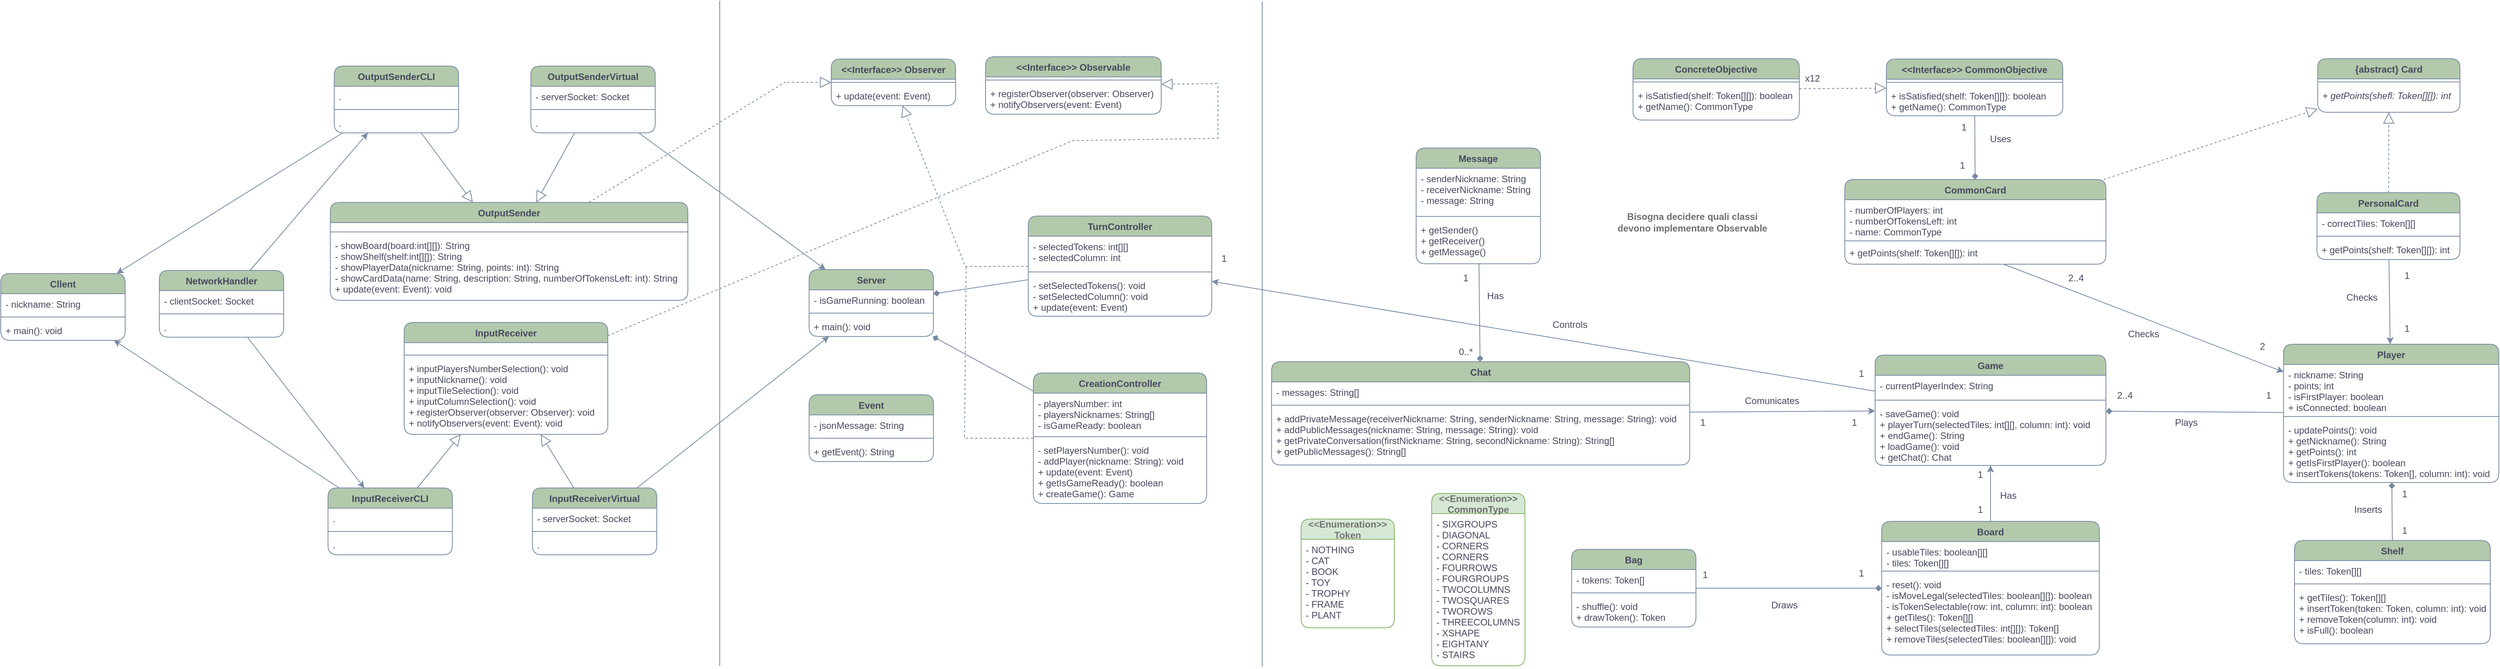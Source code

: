 <mxfile version="20.7.4" type="device"><diagram id="_t1ll57kga8P7ac47vfJ" name="Page-1"><mxGraphModel dx="3434" dy="862" grid="0" gridSize="10" guides="1" tooltips="1" connect="1" arrows="1" fold="1" page="0" pageScale="1" pageWidth="1169" pageHeight="827" background="#ffffff" math="0" shadow="0"><root><mxCell id="0"/><mxCell id="1" parent="0"/><mxCell id="v1uqkBfeqKUER6OsU8HE-51" value="" style="endArrow=classic;html=1;rounded=1;labelBackgroundColor=none;strokeColor=#788AA3;fontColor=default;" edge="1" parent="1" source="v1uqkBfeqKUER6OsU8HE-16" target="7ihqxCim4OW2r3heXegh-5"><mxGeometry width="50" height="50" relative="1" as="geometry"><mxPoint x="-1293.205" y="218" as="sourcePoint"/><mxPoint x="-1527.795" y="415" as="targetPoint"/></mxGeometry></mxCell><mxCell id="5U5EhdQ0FwdngcvX8T_U-1" value="Player" style="swimlane;fontStyle=1;align=center;verticalAlign=top;childLayout=stackLayout;horizontal=1;startSize=26;horizontalStack=0;resizeParent=1;resizeParentMax=0;resizeLast=0;collapsible=1;marginBottom=0;labelBackgroundColor=none;fillColor=#B2C9AB;strokeColor=#788AA3;fontColor=#46495D;rounded=1;" parent="1" vertex="1"><mxGeometry x="1176" y="480" width="277" height="178" as="geometry"/></mxCell><mxCell id="5U5EhdQ0FwdngcvX8T_U-2" value="- nickname: String&#10;- points: int&#10;- isFirstPlayer: boolean&#10;+ isConnected: boolean" style="text;strokeColor=none;fillColor=none;align=left;verticalAlign=top;spacingLeft=4;spacingRight=4;overflow=hidden;rotatable=0;points=[[0,0.5],[1,0.5]];portConstraint=eastwest;labelBackgroundColor=none;fontColor=#46495D;rounded=1;" parent="5U5EhdQ0FwdngcvX8T_U-1" vertex="1"><mxGeometry y="26" width="277" height="63" as="geometry"/></mxCell><mxCell id="5U5EhdQ0FwdngcvX8T_U-3" value="" style="line;strokeWidth=1;fillColor=none;align=left;verticalAlign=middle;spacingTop=-1;spacingLeft=3;spacingRight=3;rotatable=0;labelPosition=right;points=[];portConstraint=eastwest;labelBackgroundColor=none;strokeColor=#788AA3;fontColor=#46495D;rounded=1;" parent="5U5EhdQ0FwdngcvX8T_U-1" vertex="1"><mxGeometry y="89" width="277" height="8" as="geometry"/></mxCell><mxCell id="5U5EhdQ0FwdngcvX8T_U-4" value="- updatePoints(): void&#10;+ getNickname(): String&#10;+ getPoints(): int&#10;+ getIsFirstPlayer(): boolean&#10;+ insertTokens(tokens: Token[], column: int): void" style="text;strokeColor=none;fillColor=none;align=left;verticalAlign=top;spacingLeft=4;spacingRight=4;overflow=hidden;rotatable=0;points=[[0,0.5],[1,0.5]];portConstraint=eastwest;labelBackgroundColor=none;fontColor=#46495D;rounded=1;" parent="5U5EhdQ0FwdngcvX8T_U-1" vertex="1"><mxGeometry y="97" width="277" height="81" as="geometry"/></mxCell><mxCell id="5U5EhdQ0FwdngcvX8T_U-5" value="Shelf" style="swimlane;fontStyle=1;align=center;verticalAlign=top;childLayout=stackLayout;horizontal=1;startSize=26;horizontalStack=0;resizeParent=1;resizeParentMax=0;resizeLast=0;collapsible=1;marginBottom=0;labelBackgroundColor=none;fillColor=#B2C9AB;strokeColor=#788AA3;fontColor=#46495D;rounded=1;" parent="1" vertex="1"><mxGeometry x="1190" y="732.5" width="252" height="133" as="geometry"/></mxCell><mxCell id="5U5EhdQ0FwdngcvX8T_U-6" value="- tiles: Token[][]" style="text;strokeColor=none;fillColor=none;align=left;verticalAlign=top;spacingLeft=4;spacingRight=4;overflow=hidden;rotatable=0;points=[[0,0.5],[1,0.5]];portConstraint=eastwest;labelBackgroundColor=none;fontColor=#46495D;rounded=1;" parent="5U5EhdQ0FwdngcvX8T_U-5" vertex="1"><mxGeometry y="26" width="252" height="26" as="geometry"/></mxCell><mxCell id="5U5EhdQ0FwdngcvX8T_U-7" value="" style="line;strokeWidth=1;fillColor=none;align=left;verticalAlign=middle;spacingTop=-1;spacingLeft=3;spacingRight=3;rotatable=0;labelPosition=right;points=[];portConstraint=eastwest;labelBackgroundColor=none;strokeColor=#788AA3;fontColor=#46495D;rounded=1;" parent="5U5EhdQ0FwdngcvX8T_U-5" vertex="1"><mxGeometry y="52" width="252" height="8" as="geometry"/></mxCell><mxCell id="5U5EhdQ0FwdngcvX8T_U-8" value="+ getTiles(): Token[][]&#10;+ insertToken(token: Token, column: int): void&#10;+ removeToken(column: int): void&#10;+ isFull(): boolean" style="text;strokeColor=none;fillColor=none;align=left;verticalAlign=top;spacingLeft=4;spacingRight=4;overflow=hidden;rotatable=0;points=[[0,0.5],[1,0.5]];portConstraint=eastwest;labelBackgroundColor=none;fontColor=#46495D;rounded=1;" parent="5U5EhdQ0FwdngcvX8T_U-5" vertex="1"><mxGeometry y="60" width="252" height="73" as="geometry"/></mxCell><mxCell id="5U5EhdQ0FwdngcvX8T_U-9" value="&lt;&lt;Enumeration&gt;&gt;&#10;Token" style="swimlane;fontStyle=1;childLayout=stackLayout;horizontal=1;startSize=26;fillColor=#d5e8d4;horizontalStack=0;resizeParent=1;resizeParentMax=0;resizeLast=0;collapsible=1;marginBottom=0;labelBackgroundColor=none;strokeColor=#82b366;rounded=1;fontColor=#737373;" parent="1" vertex="1"><mxGeometry x="-88" y="705" width="120" height="140" as="geometry"><mxRectangle x="130" y="310" width="140" height="40" as="alternateBounds"/></mxGeometry></mxCell><mxCell id="5U5EhdQ0FwdngcvX8T_U-10" value="- NOTHING&#10;- CAT&#10;- BOOK&#10;- TOY&#10;- TROPHY&#10;- FRAME&#10;- PLANT" style="text;strokeColor=none;fillColor=none;align=left;verticalAlign=top;spacingLeft=4;spacingRight=4;overflow=hidden;rotatable=0;points=[[0,0.5],[1,0.5]];portConstraint=eastwest;labelBackgroundColor=none;fontColor=#46495D;rounded=1;" parent="5U5EhdQ0FwdngcvX8T_U-9" vertex="1"><mxGeometry y="26" width="120" height="114" as="geometry"/></mxCell><mxCell id="5U5EhdQ0FwdngcvX8T_U-13" value="Bag" style="swimlane;fontStyle=1;align=center;verticalAlign=top;childLayout=stackLayout;horizontal=1;startSize=26;horizontalStack=0;resizeParent=1;resizeParentMax=0;resizeLast=0;collapsible=1;marginBottom=0;labelBackgroundColor=none;fillColor=#B2C9AB;strokeColor=#788AA3;fontColor=#46495D;rounded=1;" parent="1" vertex="1"><mxGeometry x="260" y="744" width="160" height="100" as="geometry"/></mxCell><mxCell id="5U5EhdQ0FwdngcvX8T_U-14" value="- tokens: Token[]" style="text;strokeColor=none;fillColor=none;align=left;verticalAlign=top;spacingLeft=4;spacingRight=4;overflow=hidden;rotatable=0;points=[[0,0.5],[1,0.5]];portConstraint=eastwest;labelBackgroundColor=none;fontColor=#46495D;rounded=1;" parent="5U5EhdQ0FwdngcvX8T_U-13" vertex="1"><mxGeometry y="26" width="160" height="26" as="geometry"/></mxCell><mxCell id="5U5EhdQ0FwdngcvX8T_U-15" value="" style="line;strokeWidth=1;fillColor=none;align=left;verticalAlign=middle;spacingTop=-1;spacingLeft=3;spacingRight=3;rotatable=0;labelPosition=right;points=[];portConstraint=eastwest;labelBackgroundColor=none;strokeColor=#788AA3;fontColor=#46495D;rounded=1;" parent="5U5EhdQ0FwdngcvX8T_U-13" vertex="1"><mxGeometry y="52" width="160" height="8" as="geometry"/></mxCell><mxCell id="5U5EhdQ0FwdngcvX8T_U-16" value="- shuffle(): void&#10;+ drawToken(): Token" style="text;strokeColor=none;fillColor=none;align=left;verticalAlign=top;spacingLeft=4;spacingRight=4;overflow=hidden;rotatable=0;points=[[0,0.5],[1,0.5]];portConstraint=eastwest;labelBackgroundColor=none;fontColor=#46495D;rounded=1;" parent="5U5EhdQ0FwdngcvX8T_U-13" vertex="1"><mxGeometry y="60" width="160" height="40" as="geometry"/></mxCell><mxCell id="5U5EhdQ0FwdngcvX8T_U-17" value="Board" style="swimlane;fontStyle=1;align=center;verticalAlign=top;childLayout=stackLayout;horizontal=1;startSize=26;horizontalStack=0;resizeParent=1;resizeParentMax=0;resizeLast=0;collapsible=1;marginBottom=0;labelBackgroundColor=none;fillColor=#B2C9AB;strokeColor=#788AA3;fontColor=#46495D;rounded=1;" parent="1" vertex="1"><mxGeometry x="659" y="708" width="280" height="172" as="geometry"/></mxCell><mxCell id="5U5EhdQ0FwdngcvX8T_U-18" value="- usableTiles: boolean[][]&#10;- tiles: Token[][]" style="text;strokeColor=none;fillColor=none;align=left;verticalAlign=top;spacingLeft=4;spacingRight=4;overflow=hidden;rotatable=0;points=[[0,0.5],[1,0.5]];portConstraint=eastwest;labelBackgroundColor=none;fontColor=#46495D;rounded=1;" parent="5U5EhdQ0FwdngcvX8T_U-17" vertex="1"><mxGeometry y="26" width="280" height="34" as="geometry"/></mxCell><mxCell id="5U5EhdQ0FwdngcvX8T_U-19" value="" style="line;strokeWidth=1;fillColor=none;align=left;verticalAlign=middle;spacingTop=-1;spacingLeft=3;spacingRight=3;rotatable=0;labelPosition=right;points=[];portConstraint=eastwest;labelBackgroundColor=none;strokeColor=#788AA3;fontColor=#46495D;rounded=1;" parent="5U5EhdQ0FwdngcvX8T_U-17" vertex="1"><mxGeometry y="60" width="280" height="8" as="geometry"/></mxCell><mxCell id="5U5EhdQ0FwdngcvX8T_U-20" value="- reset(): void&#10;- isMoveLegal(selectedTiles: boolean[][]): boolean&#10;- isTokenSelectable(row: int, column: int): boolean&#10;+ getTiles(): Token[][]&#10;+ selectTiles(selectedTiles: int[][]): Token[]&#10;+ removeTiles(selectedTiles: boolean[][]): void" style="text;strokeColor=none;fillColor=none;align=left;verticalAlign=top;spacingLeft=4;spacingRight=4;overflow=hidden;rotatable=0;points=[[0,0.5],[1,0.5]];portConstraint=eastwest;labelBackgroundColor=none;fontColor=#46495D;rounded=1;" parent="5U5EhdQ0FwdngcvX8T_U-17" vertex="1"><mxGeometry y="68" width="280" height="104" as="geometry"/></mxCell><mxCell id="5U5EhdQ0FwdngcvX8T_U-26" value="PersonalCard" style="swimlane;fontStyle=1;align=center;verticalAlign=top;childLayout=stackLayout;horizontal=1;startSize=26;horizontalStack=0;resizeParent=1;resizeParentMax=0;resizeLast=0;collapsible=1;marginBottom=0;labelBackgroundColor=none;fillColor=#B2C9AB;strokeColor=#788AA3;fontColor=#46495D;rounded=1;" parent="1" vertex="1"><mxGeometry x="1219" y="285" width="184" height="86" as="geometry"/></mxCell><mxCell id="5U5EhdQ0FwdngcvX8T_U-27" value="- correctTiles: Token[][]" style="text;strokeColor=none;fillColor=none;align=left;verticalAlign=top;spacingLeft=4;spacingRight=4;overflow=hidden;rotatable=0;points=[[0,0.5],[1,0.5]];portConstraint=eastwest;labelBackgroundColor=none;fontColor=#46495D;rounded=1;" parent="5U5EhdQ0FwdngcvX8T_U-26" vertex="1"><mxGeometry y="26" width="184" height="26" as="geometry"/></mxCell><mxCell id="5U5EhdQ0FwdngcvX8T_U-28" value="" style="line;strokeWidth=1;fillColor=none;align=left;verticalAlign=middle;spacingTop=-1;spacingLeft=3;spacingRight=3;rotatable=0;labelPosition=right;points=[];portConstraint=eastwest;labelBackgroundColor=none;strokeColor=#788AA3;fontColor=#46495D;rounded=1;" parent="5U5EhdQ0FwdngcvX8T_U-26" vertex="1"><mxGeometry y="52" width="184" height="8" as="geometry"/></mxCell><mxCell id="5U5EhdQ0FwdngcvX8T_U-29" value="+ getPoints(shelf: Token[][]): int" style="text;strokeColor=none;fillColor=none;align=left;verticalAlign=top;spacingLeft=4;spacingRight=4;overflow=hidden;rotatable=0;points=[[0,0.5],[1,0.5]];portConstraint=eastwest;labelBackgroundColor=none;fontColor=#46495D;rounded=1;" parent="5U5EhdQ0FwdngcvX8T_U-26" vertex="1"><mxGeometry y="60" width="184" height="26" as="geometry"/></mxCell><mxCell id="5U5EhdQ0FwdngcvX8T_U-30" value="CommonCard" style="swimlane;fontStyle=1;align=center;verticalAlign=top;childLayout=stackLayout;horizontal=1;startSize=26;horizontalStack=0;resizeParent=1;resizeParentMax=0;resizeLast=0;collapsible=1;marginBottom=0;labelBackgroundColor=none;fillColor=#B2C9AB;strokeColor=#788AA3;fontColor=#46495D;rounded=1;" parent="1" vertex="1"><mxGeometry x="611.5" y="268" width="336" height="109" as="geometry"/></mxCell><mxCell id="5U5EhdQ0FwdngcvX8T_U-31" value="- numberOfPlayers: int&#10;- numberOfTokensLeft: int&#10;- name: CommonType" style="text;strokeColor=none;fillColor=none;align=left;verticalAlign=top;spacingLeft=4;spacingRight=4;overflow=hidden;rotatable=0;points=[[0,0.5],[1,0.5]];portConstraint=eastwest;labelBackgroundColor=none;fontColor=#46495D;rounded=1;" parent="5U5EhdQ0FwdngcvX8T_U-30" vertex="1"><mxGeometry y="26" width="336" height="51" as="geometry"/></mxCell><mxCell id="5U5EhdQ0FwdngcvX8T_U-32" value="" style="line;strokeWidth=1;fillColor=none;align=left;verticalAlign=middle;spacingTop=-1;spacingLeft=3;spacingRight=3;rotatable=0;labelPosition=right;points=[];portConstraint=eastwest;labelBackgroundColor=none;strokeColor=#788AA3;fontColor=#46495D;rounded=1;" parent="5U5EhdQ0FwdngcvX8T_U-30" vertex="1"><mxGeometry y="77" width="336" height="4" as="geometry"/></mxCell><mxCell id="5U5EhdQ0FwdngcvX8T_U-33" value="+ getPoints(shelf: Token[][]): int&#10;" style="text;strokeColor=none;fillColor=none;align=left;verticalAlign=top;spacingLeft=4;spacingRight=4;overflow=hidden;rotatable=0;points=[[0,0.5],[1,0.5]];portConstraint=eastwest;labelBackgroundColor=none;fontColor=#46495D;rounded=1;" parent="5U5EhdQ0FwdngcvX8T_U-30" vertex="1"><mxGeometry y="81" width="336" height="28" as="geometry"/></mxCell><mxCell id="5U5EhdQ0FwdngcvX8T_U-46" value="Game" style="swimlane;fontStyle=1;align=center;verticalAlign=top;childLayout=stackLayout;horizontal=1;startSize=26;horizontalStack=0;resizeParent=1;resizeParentMax=0;resizeLast=0;collapsible=1;marginBottom=0;strokeColor=#788AA3;fontColor=#46495D;fillColor=#B2C9AB;labelBackgroundColor=none;rounded=1;" parent="1" vertex="1"><mxGeometry x="650.5" y="494" width="297" height="142" as="geometry"><mxRectangle x="788" y="483" width="68" height="26" as="alternateBounds"/></mxGeometry></mxCell><mxCell id="5U5EhdQ0FwdngcvX8T_U-47" value="- currentPlayerIndex: String" style="text;strokeColor=none;fillColor=none;align=left;verticalAlign=top;spacingLeft=4;spacingRight=4;overflow=hidden;rotatable=0;points=[[0,0.5],[1,0.5]];portConstraint=eastwest;fontColor=#46495D;labelBackgroundColor=none;rounded=1;" parent="5U5EhdQ0FwdngcvX8T_U-46" vertex="1"><mxGeometry y="26" width="297" height="28" as="geometry"/></mxCell><mxCell id="5U5EhdQ0FwdngcvX8T_U-48" value="" style="line;strokeWidth=1;fillColor=none;align=left;verticalAlign=middle;spacingTop=-1;spacingLeft=3;spacingRight=3;rotatable=0;labelPosition=right;points=[];portConstraint=eastwest;strokeColor=#788AA3;fontColor=#46495D;labelBackgroundColor=none;rounded=1;" parent="5U5EhdQ0FwdngcvX8T_U-46" vertex="1"><mxGeometry y="54" width="297" height="8" as="geometry"/></mxCell><mxCell id="5U5EhdQ0FwdngcvX8T_U-49" value="- saveGame(): void&#10;+ playerTurn(selectedTiles: int[][], column: int): void&#10;+ endGame(): String&#10;+ loadGame(): void&#10;+ getChat(): Chat" style="text;strokeColor=none;fillColor=none;align=left;verticalAlign=top;spacingLeft=4;spacingRight=4;overflow=hidden;rotatable=0;points=[[0,0.5],[1,0.5]];portConstraint=eastwest;fontColor=#46495D;labelBackgroundColor=none;rounded=1;" parent="5U5EhdQ0FwdngcvX8T_U-46" vertex="1"><mxGeometry y="62" width="297" height="80" as="geometry"/></mxCell><mxCell id="8uxAzN5dOBolWnlY6mp5-1" value="" style="endArrow=none;html=1;rounded=1;entryX=0.5;entryY=0;entryDx=0;entryDy=0;startArrow=diamond;startFill=1;endFill=0;labelBackgroundColor=none;strokeColor=#788AA3;fontColor=default;" parent="1" source="5U5EhdQ0FwdngcvX8T_U-1" target="5U5EhdQ0FwdngcvX8T_U-5" edge="1"><mxGeometry width="50" height="50" relative="1" as="geometry"><mxPoint x="973" y="651" as="sourcePoint"/><mxPoint x="1023" y="601" as="targetPoint"/></mxGeometry></mxCell><mxCell id="8uxAzN5dOBolWnlY6mp5-2" value="Inserts" style="text;html=1;strokeColor=none;fillColor=none;align=center;verticalAlign=middle;whiteSpace=wrap;rounded=1;labelBackgroundColor=none;fontColor=#46495D;" parent="1" vertex="1"><mxGeometry x="1255" y="678" width="60" height="30" as="geometry"/></mxCell><mxCell id="8uxAzN5dOBolWnlY6mp5-5" value="1" style="text;html=1;strokeColor=none;fillColor=none;align=center;verticalAlign=middle;whiteSpace=wrap;rounded=1;labelBackgroundColor=none;fontColor=#46495D;" parent="1" vertex="1"><mxGeometry x="1302" y="658" width="60" height="30" as="geometry"/></mxCell><mxCell id="8uxAzN5dOBolWnlY6mp5-6" value="1" style="text;html=1;strokeColor=none;fillColor=none;align=center;verticalAlign=middle;whiteSpace=wrap;rounded=1;labelBackgroundColor=none;fontColor=#46495D;" parent="1" vertex="1"><mxGeometry x="1302" y="705" width="60" height="30" as="geometry"/></mxCell><mxCell id="8uxAzN5dOBolWnlY6mp5-7" value="" style="endArrow=diamond;html=1;rounded=1;labelBackgroundColor=none;strokeColor=#788AA3;fontColor=default;endFill=1;" parent="1" source="5U5EhdQ0FwdngcvX8T_U-13" target="5U5EhdQ0FwdngcvX8T_U-17" edge="1"><mxGeometry width="50" height="50" relative="1" as="geometry"><mxPoint x="719" y="697" as="sourcePoint"/><mxPoint x="769" y="647" as="targetPoint"/></mxGeometry></mxCell><mxCell id="8uxAzN5dOBolWnlY6mp5-8" value="1" style="text;html=1;strokeColor=none;fillColor=none;align=center;verticalAlign=middle;whiteSpace=wrap;rounded=1;labelBackgroundColor=none;fontColor=#46495D;" parent="1" vertex="1"><mxGeometry x="402" y="762" width="60" height="30" as="geometry"/></mxCell><mxCell id="8uxAzN5dOBolWnlY6mp5-9" value="1" style="text;html=1;strokeColor=none;fillColor=none;align=center;verticalAlign=middle;whiteSpace=wrap;rounded=1;labelBackgroundColor=none;fontColor=#46495D;" parent="1" vertex="1"><mxGeometry x="603" y="760" width="60" height="30" as="geometry"/></mxCell><mxCell id="8uxAzN5dOBolWnlY6mp5-10" value="Draws" style="text;html=1;strokeColor=none;fillColor=none;align=center;verticalAlign=middle;whiteSpace=wrap;rounded=1;labelBackgroundColor=none;fontColor=#46495D;" parent="1" vertex="1"><mxGeometry x="503.5" y="801" width="60" height="30" as="geometry"/></mxCell><mxCell id="8uxAzN5dOBolWnlY6mp5-11" value="" style="endArrow=diamond;html=1;rounded=1;labelBackgroundColor=none;strokeColor=#788AA3;fontColor=default;startArrow=none;startFill=0;endFill=1;" parent="1" source="5U5EhdQ0FwdngcvX8T_U-1" target="5U5EhdQ0FwdngcvX8T_U-46" edge="1"><mxGeometry width="50" height="50" relative="1" as="geometry"><mxPoint x="886" y="497" as="sourcePoint"/><mxPoint x="936" y="447" as="targetPoint"/></mxGeometry></mxCell><mxCell id="8uxAzN5dOBolWnlY6mp5-12" value="1" style="text;html=1;strokeColor=none;fillColor=none;align=center;verticalAlign=middle;whiteSpace=wrap;rounded=1;labelBackgroundColor=none;fontColor=#46495D;" parent="1" vertex="1"><mxGeometry x="1127" y="531" width="60" height="30" as="geometry"/></mxCell><mxCell id="8uxAzN5dOBolWnlY6mp5-13" value="2..4" style="text;html=1;strokeColor=none;fillColor=none;align=center;verticalAlign=middle;whiteSpace=wrap;rounded=1;labelBackgroundColor=none;fontColor=#46495D;" parent="1" vertex="1"><mxGeometry x="942" y="531" width="60" height="30" as="geometry"/></mxCell><mxCell id="8uxAzN5dOBolWnlY6mp5-14" value="Plays" style="text;html=1;strokeColor=none;fillColor=none;align=center;verticalAlign=middle;whiteSpace=wrap;rounded=1;labelBackgroundColor=none;fontColor=#46495D;" parent="1" vertex="1"><mxGeometry x="1021" y="566" width="60" height="30" as="geometry"/></mxCell><mxCell id="8uxAzN5dOBolWnlY6mp5-15" value="" style="endArrow=classic;html=1;rounded=1;labelBackgroundColor=none;strokeColor=#788AA3;fontColor=default;" parent="1" source="5U5EhdQ0FwdngcvX8T_U-17" target="5U5EhdQ0FwdngcvX8T_U-46" edge="1"><mxGeometry width="50" height="50" relative="1" as="geometry"><mxPoint x="886" y="497" as="sourcePoint"/><mxPoint x="936" y="447" as="targetPoint"/></mxGeometry></mxCell><mxCell id="8uxAzN5dOBolWnlY6mp5-16" value="Has" style="text;html=1;strokeColor=none;fillColor=none;align=center;verticalAlign=middle;whiteSpace=wrap;rounded=1;labelBackgroundColor=none;fontColor=#46495D;" parent="1" vertex="1"><mxGeometry x="792" y="660" width="60" height="30" as="geometry"/></mxCell><mxCell id="8uxAzN5dOBolWnlY6mp5-17" value="1" style="text;html=1;strokeColor=none;fillColor=none;align=center;verticalAlign=middle;whiteSpace=wrap;rounded=1;labelBackgroundColor=none;fontColor=#46495D;" parent="1" vertex="1"><mxGeometry x="756" y="633" width="60" height="30" as="geometry"/></mxCell><mxCell id="8uxAzN5dOBolWnlY6mp5-18" value="1" style="text;html=1;strokeColor=none;fillColor=none;align=center;verticalAlign=middle;whiteSpace=wrap;rounded=1;labelBackgroundColor=none;fontColor=#46495D;" parent="1" vertex="1"><mxGeometry x="756" y="678" width="60" height="30" as="geometry"/></mxCell><mxCell id="8uxAzN5dOBolWnlY6mp5-19" value="" style="endArrow=classic;html=1;rounded=1;labelBackgroundColor=none;strokeColor=#788AA3;fontColor=default;" parent="1" source="5U5EhdQ0FwdngcvX8T_U-33" target="5U5EhdQ0FwdngcvX8T_U-1" edge="1"><mxGeometry width="50" height="50" relative="1" as="geometry"><mxPoint x="886" y="497" as="sourcePoint"/><mxPoint x="936" y="447" as="targetPoint"/></mxGeometry></mxCell><mxCell id="8uxAzN5dOBolWnlY6mp5-20" value="" style="endArrow=classic;html=1;rounded=1;labelBackgroundColor=none;strokeColor=#788AA3;fontColor=default;" parent="1" source="5U5EhdQ0FwdngcvX8T_U-26" target="5U5EhdQ0FwdngcvX8T_U-1" edge="1"><mxGeometry width="50" height="50" relative="1" as="geometry"><mxPoint x="886" y="497" as="sourcePoint"/><mxPoint x="936" y="447" as="targetPoint"/></mxGeometry></mxCell><mxCell id="8uxAzN5dOBolWnlY6mp5-21" value="2" style="text;html=1;strokeColor=none;fillColor=none;align=center;verticalAlign=middle;whiteSpace=wrap;rounded=1;labelBackgroundColor=none;fontColor=#46495D;" parent="1" vertex="1"><mxGeometry x="1119" y="468" width="60" height="30" as="geometry"/></mxCell><mxCell id="8uxAzN5dOBolWnlY6mp5-22" value="2..4" style="text;html=1;strokeColor=none;fillColor=none;align=center;verticalAlign=middle;whiteSpace=wrap;rounded=1;labelBackgroundColor=none;fontColor=#46495D;" parent="1" vertex="1"><mxGeometry x="879" y="380" width="60" height="30" as="geometry"/></mxCell><mxCell id="8uxAzN5dOBolWnlY6mp5-24" value="Checks" style="text;html=1;strokeColor=none;fillColor=none;align=center;verticalAlign=middle;whiteSpace=wrap;rounded=1;labelBackgroundColor=none;fontColor=#46495D;" parent="1" vertex="1"><mxGeometry x="966" y="452" width="60" height="30" as="geometry"/></mxCell><mxCell id="8uxAzN5dOBolWnlY6mp5-25" value="Checks" style="text;html=1;strokeColor=none;fillColor=none;align=center;verticalAlign=middle;whiteSpace=wrap;rounded=1;labelBackgroundColor=none;fontColor=#46495D;" parent="1" vertex="1"><mxGeometry x="1247" y="405" width="60" height="30" as="geometry"/></mxCell><mxCell id="8uxAzN5dOBolWnlY6mp5-26" value="1" style="text;html=1;strokeColor=none;fillColor=none;align=center;verticalAlign=middle;whiteSpace=wrap;rounded=1;labelBackgroundColor=none;fontColor=#46495D;" parent="1" vertex="1"><mxGeometry x="1305" y="445" width="60" height="30" as="geometry"/></mxCell><mxCell id="8uxAzN5dOBolWnlY6mp5-27" value="1" style="text;html=1;strokeColor=none;fillColor=none;align=center;verticalAlign=middle;whiteSpace=wrap;rounded=1;labelBackgroundColor=none;fontColor=#46495D;" parent="1" vertex="1"><mxGeometry x="1305" y="376.5" width="60" height="30" as="geometry"/></mxCell><mxCell id="8uxAzN5dOBolWnlY6mp5-40" value="{abstract} Card" style="swimlane;fontStyle=1;align=center;verticalAlign=top;childLayout=stackLayout;horizontal=1;startSize=26;horizontalStack=0;resizeParent=1;resizeParentMax=0;resizeLast=0;collapsible=1;marginBottom=0;strokeColor=#788AA3;fontColor=#46495D;fillColor=#B2C9AB;labelBackgroundColor=none;rounded=1;" parent="1" vertex="1"><mxGeometry x="1220" y="112.5" width="183" height="69" as="geometry"/></mxCell><mxCell id="8uxAzN5dOBolWnlY6mp5-42" value="" style="line;strokeWidth=1;fillColor=none;align=left;verticalAlign=middle;spacingTop=-1;spacingLeft=3;spacingRight=3;rotatable=0;labelPosition=right;points=[];portConstraint=eastwest;strokeColor=#788AA3;fontColor=#46495D;labelBackgroundColor=none;rounded=1;" parent="8uxAzN5dOBolWnlY6mp5-40" vertex="1"><mxGeometry y="26" width="183" height="8" as="geometry"/></mxCell><mxCell id="8uxAzN5dOBolWnlY6mp5-43" value="+ getPoints(shefl: Token[][]): int" style="text;strokeColor=none;fillColor=none;align=left;verticalAlign=top;spacingLeft=4;spacingRight=4;overflow=hidden;rotatable=0;points=[[0,0.5],[1,0.5]];portConstraint=eastwest;fontColor=#46495D;fontStyle=2;labelBackgroundColor=none;rounded=1;" parent="8uxAzN5dOBolWnlY6mp5-40" vertex="1"><mxGeometry y="34" width="183" height="35" as="geometry"/></mxCell><mxCell id="8uxAzN5dOBolWnlY6mp5-44" value="" style="endArrow=block;dashed=1;endFill=0;endSize=12;html=1;rounded=1;strokeColor=#788AA3;fontColor=default;fillColor=#B2C9AB;strokeWidth=1;labelBackgroundColor=none;" parent="1" source="5U5EhdQ0FwdngcvX8T_U-30" target="8uxAzN5dOBolWnlY6mp5-40" edge="1"><mxGeometry width="160" relative="1" as="geometry"><mxPoint x="753" y="513" as="sourcePoint"/><mxPoint x="913" y="513" as="targetPoint"/></mxGeometry></mxCell><mxCell id="8uxAzN5dOBolWnlY6mp5-45" value="" style="endArrow=block;dashed=1;endFill=0;endSize=12;html=1;rounded=1;strokeColor=#788AA3;fontColor=default;fillColor=#B2C9AB;strokeWidth=1;labelBackgroundColor=none;" parent="1" source="5U5EhdQ0FwdngcvX8T_U-26" target="8uxAzN5dOBolWnlY6mp5-40" edge="1"><mxGeometry width="160" relative="1" as="geometry"><mxPoint x="963.067" y="286" as="sourcePoint"/><mxPoint x="1058.396" y="217.5" as="targetPoint"/></mxGeometry></mxCell><mxCell id="vBfrhpClWb6Dbb61R3XF-8" value="" style="text;strokeColor=none;fillColor=none;align=left;verticalAlign=middle;spacingTop=-1;spacingLeft=4;spacingRight=4;rotatable=0;labelPosition=right;points=[];portConstraint=eastwest;fontColor=#46495D;labelBackgroundColor=none;rounded=1;" parent="1" vertex="1"><mxGeometry x="895" y="509" width="20" height="14" as="geometry"/></mxCell><mxCell id="vBfrhpClWb6Dbb61R3XF-10" value="&lt;&lt;Interface&gt;&gt; CommonObjective" style="swimlane;fontStyle=1;align=center;verticalAlign=top;childLayout=stackLayout;horizontal=1;startSize=26;horizontalStack=0;resizeParent=1;resizeParentMax=0;resizeLast=0;collapsible=1;marginBottom=0;labelBackgroundColor=none;fillStyle=auto;strokeColor=#788AA3;fontColor=#46495D;fillColor=#B2C9AB;rounded=1;" parent="1" vertex="1"><mxGeometry x="665" y="113" width="227" height="73" as="geometry"/></mxCell><mxCell id="vBfrhpClWb6Dbb61R3XF-12" value="" style="line;strokeWidth=1;fillColor=none;align=left;verticalAlign=middle;spacingTop=-1;spacingLeft=3;spacingRight=3;rotatable=0;labelPosition=right;points=[];portConstraint=eastwest;strokeColor=#788AA3;labelBackgroundColor=none;fillStyle=auto;fontColor=#46495D;rounded=1;" parent="vBfrhpClWb6Dbb61R3XF-10" vertex="1"><mxGeometry y="26" width="227" height="8" as="geometry"/></mxCell><mxCell id="vBfrhpClWb6Dbb61R3XF-13" value="+ isSatisfied(shelf: Token[][]): boolean&#10;+ getName(): CommonType" style="text;strokeColor=none;fillColor=none;align=left;verticalAlign=top;spacingLeft=4;spacingRight=4;overflow=hidden;rotatable=0;points=[[0,0.5],[1,0.5]];portConstraint=eastwest;labelBackgroundColor=none;fillStyle=auto;fontColor=#46495D;rounded=1;" parent="vBfrhpClWb6Dbb61R3XF-10" vertex="1"><mxGeometry y="34" width="227" height="39" as="geometry"/></mxCell><mxCell id="vBfrhpClWb6Dbb61R3XF-14" value="" style="endArrow=none;html=1;rounded=1;strokeColor=#788AA3;fontColor=default;fillColor=#B2C9AB;endFill=0;startArrow=diamond;startFill=1;labelBackgroundColor=none;" parent="1" source="5U5EhdQ0FwdngcvX8T_U-30" target="vBfrhpClWb6Dbb61R3XF-10" edge="1"><mxGeometry width="50" height="50" relative="1" as="geometry"><mxPoint x="801.5" y="541.5" as="sourcePoint"/><mxPoint x="851.5" y="491.5" as="targetPoint"/></mxGeometry></mxCell><mxCell id="PLnOk7ym_MhGNwWD7M-D-1" value="" style="endArrow=block;endFill=0;endSize=12;html=1;rounded=1;labelBackgroundColor=none;strokeColor=#788AA3;fontColor=default;strokeWidth=1;dashed=1;" parent="1" source="PLnOk7ym_MhGNwWD7M-D-6" target="vBfrhpClWb6Dbb61R3XF-10" edge="1"><mxGeometry width="160" relative="1" as="geometry"><mxPoint x="149" y="175" as="sourcePoint"/><mxPoint x="309" y="175" as="targetPoint"/></mxGeometry></mxCell><mxCell id="PLnOk7ym_MhGNwWD7M-D-6" value="ConcreteObjective" style="swimlane;fontStyle=1;align=center;verticalAlign=top;childLayout=stackLayout;horizontal=1;startSize=26;horizontalStack=0;resizeParent=1;resizeParentMax=0;resizeLast=0;collapsible=1;marginBottom=0;labelBackgroundColor=none;fillColor=#B2C9AB;strokeColor=#788AA3;fontColor=#46495D;rounded=1;" parent="1" vertex="1"><mxGeometry x="339" y="112.5" width="214" height="79" as="geometry"/></mxCell><mxCell id="PLnOk7ym_MhGNwWD7M-D-8" value="" style="line;strokeWidth=1;fillColor=none;align=left;verticalAlign=middle;spacingTop=-1;spacingLeft=3;spacingRight=3;rotatable=0;labelPosition=right;points=[];portConstraint=eastwest;strokeColor=#788AA3;labelBackgroundColor=none;fontColor=#46495D;rounded=1;" parent="PLnOk7ym_MhGNwWD7M-D-6" vertex="1"><mxGeometry y="26" width="214" height="8" as="geometry"/></mxCell><mxCell id="PLnOk7ym_MhGNwWD7M-D-9" value="+ isSatisfied(shelf: Token[][]): boolean&#10;+ getName(): CommonType" style="text;strokeColor=none;fillColor=none;align=left;verticalAlign=top;spacingLeft=4;spacingRight=4;overflow=hidden;rotatable=0;points=[[0,0.5],[1,0.5]];portConstraint=eastwest;labelBackgroundColor=none;fontColor=#46495D;rounded=1;" parent="PLnOk7ym_MhGNwWD7M-D-6" vertex="1"><mxGeometry y="34" width="214" height="45" as="geometry"/></mxCell><mxCell id="PLnOk7ym_MhGNwWD7M-D-23" value="x12" style="text;html=1;strokeColor=none;fillColor=none;align=center;verticalAlign=middle;whiteSpace=wrap;rounded=1;fontColor=#46495D;labelBackgroundColor=none;" parent="1" vertex="1"><mxGeometry x="540" y="123" width="60" height="30" as="geometry"/></mxCell><mxCell id="PLnOk7ym_MhGNwWD7M-D-24" value="Uses" style="text;html=1;strokeColor=none;fillColor=none;align=center;verticalAlign=middle;whiteSpace=wrap;rounded=1;fontColor=#46495D;labelBackgroundColor=none;" parent="1" vertex="1"><mxGeometry x="781.5" y="200.5" width="60" height="30" as="geometry"/></mxCell><mxCell id="PLnOk7ym_MhGNwWD7M-D-25" value="1" style="text;html=1;strokeColor=none;fillColor=none;align=center;verticalAlign=middle;whiteSpace=wrap;rounded=1;fontColor=#46495D;labelBackgroundColor=none;" parent="1" vertex="1"><mxGeometry x="735" y="186" width="60" height="30" as="geometry"/></mxCell><mxCell id="PLnOk7ym_MhGNwWD7M-D-26" value="1" style="text;html=1;strokeColor=none;fillColor=none;align=center;verticalAlign=middle;whiteSpace=wrap;rounded=1;fontColor=#46495D;labelBackgroundColor=none;" parent="1" vertex="1"><mxGeometry x="732.5" y="234.5" width="60" height="30" as="geometry"/></mxCell><mxCell id="PLnOk7ym_MhGNwWD7M-D-27" value="Chat" style="swimlane;fontStyle=1;align=center;verticalAlign=top;childLayout=stackLayout;horizontal=1;startSize=26;horizontalStack=0;resizeParent=1;resizeParentMax=0;resizeLast=0;collapsible=1;marginBottom=0;strokeColor=#788AA3;fontColor=#46495D;fillColor=#B2C9AB;labelBackgroundColor=none;rounded=1;" parent="1" vertex="1"><mxGeometry x="-126" y="502.5" width="538" height="133" as="geometry"/></mxCell><mxCell id="PLnOk7ym_MhGNwWD7M-D-28" value="- messages: String[]" style="text;strokeColor=none;fillColor=none;align=left;verticalAlign=top;spacingLeft=4;spacingRight=4;overflow=hidden;rotatable=0;points=[[0,0.5],[1,0.5]];portConstraint=eastwest;fontColor=#46495D;labelBackgroundColor=none;rounded=1;" parent="PLnOk7ym_MhGNwWD7M-D-27" vertex="1"><mxGeometry y="26" width="538" height="26" as="geometry"/></mxCell><mxCell id="PLnOk7ym_MhGNwWD7M-D-29" value="" style="line;strokeWidth=1;fillColor=none;align=left;verticalAlign=middle;spacingTop=-1;spacingLeft=3;spacingRight=3;rotatable=0;labelPosition=right;points=[];portConstraint=eastwest;strokeColor=#788AA3;fontColor=#46495D;labelBackgroundColor=none;rounded=1;" parent="PLnOk7ym_MhGNwWD7M-D-27" vertex="1"><mxGeometry y="52" width="538" height="8" as="geometry"/></mxCell><mxCell id="PLnOk7ym_MhGNwWD7M-D-30" value="+ addPrivateMessage(receiverNickname: String, senderNickname: String, message: String): void&#10;+ addPublicMessages(nickname: String, message: String): void&#10;+ getPrivateConversation(firstNickname: String, secondNickname: String): String[]&#10;+ getPublicMessages(): String[]" style="text;strokeColor=none;fillColor=none;align=left;verticalAlign=top;spacingLeft=4;spacingRight=4;overflow=hidden;rotatable=0;points=[[0,0.5],[1,0.5]];portConstraint=eastwest;fontColor=#46495D;labelBackgroundColor=none;rounded=1;" parent="PLnOk7ym_MhGNwWD7M-D-27" vertex="1"><mxGeometry y="60" width="538" height="73" as="geometry"/></mxCell><mxCell id="PLnOk7ym_MhGNwWD7M-D-31" value="" style="endArrow=classic;html=1;rounded=1;strokeColor=#788AA3;strokeWidth=1;fontColor=default;fillColor=#B2C9AB;labelBackgroundColor=none;" parent="1" source="PLnOk7ym_MhGNwWD7M-D-27" target="5U5EhdQ0FwdngcvX8T_U-46" edge="1"><mxGeometry width="50" height="50" relative="1" as="geometry"><mxPoint x="598" y="474" as="sourcePoint"/><mxPoint x="648" y="424" as="targetPoint"/></mxGeometry></mxCell><mxCell id="PLnOk7ym_MhGNwWD7M-D-32" value="Comunicates" style="text;html=1;strokeColor=none;fillColor=none;align=center;verticalAlign=middle;whiteSpace=wrap;rounded=1;fontColor=#46495D;labelBackgroundColor=none;" parent="1" vertex="1"><mxGeometry x="488" y="538" width="60" height="30" as="geometry"/></mxCell><mxCell id="PLnOk7ym_MhGNwWD7M-D-33" value="1" style="text;html=1;strokeColor=none;fillColor=none;align=center;verticalAlign=middle;whiteSpace=wrap;rounded=1;fontColor=#46495D;labelBackgroundColor=none;" parent="1" vertex="1"><mxGeometry x="399" y="566" width="60" height="30" as="geometry"/></mxCell><mxCell id="PLnOk7ym_MhGNwWD7M-D-34" value="1" style="text;html=1;strokeColor=none;fillColor=none;align=center;verticalAlign=middle;whiteSpace=wrap;rounded=1;fontColor=#46495D;labelBackgroundColor=none;" parent="1" vertex="1"><mxGeometry x="594" y="566" width="60" height="30" as="geometry"/></mxCell><mxCell id="a8PLMVxHOoQ-CeD5SFPR-1" value="Message" style="swimlane;fontStyle=1;align=center;verticalAlign=top;childLayout=stackLayout;horizontal=1;startSize=26;horizontalStack=0;resizeParent=1;resizeParentMax=0;resizeLast=0;collapsible=1;marginBottom=0;labelBackgroundColor=none;fillColor=#B2C9AB;strokeColor=#788AA3;fontColor=#46495D;rounded=1;" parent="1" vertex="1"><mxGeometry x="60" y="227.5" width="160" height="149" as="geometry"/></mxCell><mxCell id="a8PLMVxHOoQ-CeD5SFPR-2" value="- senderNickname: String&#10;- receiverNickname: String&#10;- message: String" style="text;strokeColor=none;fillColor=none;align=left;verticalAlign=top;spacingLeft=4;spacingRight=4;overflow=hidden;rotatable=0;points=[[0,0.5],[1,0.5]];portConstraint=eastwest;labelBackgroundColor=none;fontColor=#46495D;rounded=1;" parent="a8PLMVxHOoQ-CeD5SFPR-1" vertex="1"><mxGeometry y="26" width="160" height="58" as="geometry"/></mxCell><mxCell id="a8PLMVxHOoQ-CeD5SFPR-3" value="" style="line;strokeWidth=1;fillColor=none;align=left;verticalAlign=middle;spacingTop=-1;spacingLeft=3;spacingRight=3;rotatable=0;labelPosition=right;points=[];portConstraint=eastwest;strokeColor=#788AA3;labelBackgroundColor=none;fontColor=#46495D;rounded=1;" parent="a8PLMVxHOoQ-CeD5SFPR-1" vertex="1"><mxGeometry y="84" width="160" height="8" as="geometry"/></mxCell><mxCell id="a8PLMVxHOoQ-CeD5SFPR-4" value="+ getSender()&#10;+ getReceiver()&#10;+ getMessage()" style="text;strokeColor=none;fillColor=none;align=left;verticalAlign=top;spacingLeft=4;spacingRight=4;overflow=hidden;rotatable=0;points=[[0,0.5],[1,0.5]];portConstraint=eastwest;labelBackgroundColor=none;fontColor=#46495D;rounded=1;" parent="a8PLMVxHOoQ-CeD5SFPR-1" vertex="1"><mxGeometry y="92" width="160" height="57" as="geometry"/></mxCell><mxCell id="a8PLMVxHOoQ-CeD5SFPR-5" value="" style="endArrow=diamond;html=1;rounded=1;strokeColor=#788AA3;fontColor=default;fillColor=#B2C9AB;endFill=1;labelBackgroundColor=none;" parent="1" source="a8PLMVxHOoQ-CeD5SFPR-1" target="PLnOk7ym_MhGNwWD7M-D-27" edge="1"><mxGeometry width="50" height="50" relative="1" as="geometry"><mxPoint x="114" y="390" as="sourcePoint"/><mxPoint x="548" y="405" as="targetPoint"/></mxGeometry></mxCell><mxCell id="a8PLMVxHOoQ-CeD5SFPR-6" value="&lt;&lt;Enumeration&gt;&gt;&#10;CommonType" style="swimlane;fontStyle=1;childLayout=stackLayout;horizontal=1;startSize=26;fillColor=#d5e8d4;horizontalStack=0;resizeParent=1;resizeParentMax=0;resizeLast=0;collapsible=1;marginBottom=0;labelBackgroundColor=none;strokeColor=#82b366;rounded=1;fontColor=#6E6E6E;" parent="1" vertex="1"><mxGeometry x="80" y="672" width="120" height="222" as="geometry"><mxRectangle x="130" y="310" width="140" height="40" as="alternateBounds"/></mxGeometry></mxCell><mxCell id="a8PLMVxHOoQ-CeD5SFPR-7" value="- SIXGROUPS&#10;- DIAGONAL&#10;- CORNERS&#10;- CORNERS&#10;- FOURROWS&#10;- FOURGROUPS&#10;- TWOCOLUMNS&#10;- TWOSQUARES&#10;- TWOROWS&#10;- THREECOLUMNS&#10;- XSHAPE&#10;- EIGHTANY&#10;- STAIRS" style="text;strokeColor=none;fillColor=none;align=left;verticalAlign=top;spacingLeft=4;spacingRight=4;overflow=hidden;rotatable=0;points=[[0,0.5],[1,0.5]];portConstraint=eastwest;labelBackgroundColor=none;fontColor=#46495D;rounded=1;" parent="a8PLMVxHOoQ-CeD5SFPR-6" vertex="1"><mxGeometry y="26" width="120" height="196" as="geometry"/></mxCell><mxCell id="wozf2qCuXSpwEP8M31ak-1" value="Has" style="text;html=1;strokeColor=none;fillColor=none;align=center;verticalAlign=middle;whiteSpace=wrap;rounded=1;labelBackgroundColor=none;fontColor=#46495D;" parent="1" vertex="1"><mxGeometry x="132" y="403" width="60" height="30" as="geometry"/></mxCell><mxCell id="wozf2qCuXSpwEP8M31ak-2" value="0..*" style="text;html=1;strokeColor=none;fillColor=none;align=center;verticalAlign=middle;whiteSpace=wrap;rounded=1;labelBackgroundColor=none;fontColor=#46495D;" parent="1" vertex="1"><mxGeometry x="94" y="475" width="60" height="30" as="geometry"/></mxCell><mxCell id="-HBU2RyWP9QyvOJLtcOA-5" value="&lt;&lt;Interface&gt;&gt; Observer" style="swimlane;fontStyle=1;align=center;verticalAlign=top;childLayout=stackLayout;horizontal=1;startSize=26;horizontalStack=0;resizeParent=1;resizeParentMax=0;resizeLast=0;collapsible=1;marginBottom=0;strokeColor=#788AA3;fontColor=#46495D;fillColor=#B2C9AB;labelBackgroundColor=none;rounded=1;" parent="1" vertex="1"><mxGeometry x="-692.5" y="113" width="160" height="60" as="geometry"/></mxCell><mxCell id="-HBU2RyWP9QyvOJLtcOA-7" value="" style="line;strokeWidth=1;fillColor=none;align=left;verticalAlign=middle;spacingTop=-1;spacingLeft=3;spacingRight=3;rotatable=0;labelPosition=right;points=[];portConstraint=eastwest;strokeColor=#788AA3;fontColor=#46495D;labelBackgroundColor=none;rounded=1;" parent="-HBU2RyWP9QyvOJLtcOA-5" vertex="1"><mxGeometry y="26" width="160" height="8" as="geometry"/></mxCell><mxCell id="-HBU2RyWP9QyvOJLtcOA-8" value="+ update(event: Event)" style="text;strokeColor=none;fillColor=none;align=left;verticalAlign=top;spacingLeft=4;spacingRight=4;overflow=hidden;rotatable=0;points=[[0,0.5],[1,0.5]];portConstraint=eastwest;fontColor=#46495D;labelBackgroundColor=none;rounded=1;" parent="-HBU2RyWP9QyvOJLtcOA-5" vertex="1"><mxGeometry y="34" width="160" height="26" as="geometry"/></mxCell><mxCell id="-HBU2RyWP9QyvOJLtcOA-25" value="Event" style="swimlane;fontStyle=1;align=center;verticalAlign=top;childLayout=stackLayout;horizontal=1;startSize=26;horizontalStack=0;resizeParent=1;resizeParentMax=0;resizeLast=0;collapsible=1;marginBottom=0;strokeColor=#788AA3;fontColor=#46495D;fillColor=#B2C9AB;labelBackgroundColor=none;rounded=1;" parent="1" vertex="1"><mxGeometry x="-721" y="545" width="160" height="86" as="geometry"/></mxCell><mxCell id="-HBU2RyWP9QyvOJLtcOA-26" value="- jsonMessage: String" style="text;strokeColor=none;fillColor=none;align=left;verticalAlign=top;spacingLeft=4;spacingRight=4;overflow=hidden;rotatable=0;points=[[0,0.5],[1,0.5]];portConstraint=eastwest;fontColor=#46495D;labelBackgroundColor=none;rounded=1;" parent="-HBU2RyWP9QyvOJLtcOA-25" vertex="1"><mxGeometry y="26" width="160" height="26" as="geometry"/></mxCell><mxCell id="-HBU2RyWP9QyvOJLtcOA-27" value="" style="line;strokeWidth=1;fillColor=none;align=left;verticalAlign=middle;spacingTop=-1;spacingLeft=3;spacingRight=3;rotatable=0;labelPosition=right;points=[];portConstraint=eastwest;strokeColor=#788AA3;fontColor=#46495D;labelBackgroundColor=none;rounded=1;" parent="-HBU2RyWP9QyvOJLtcOA-25" vertex="1"><mxGeometry y="52" width="160" height="8" as="geometry"/></mxCell><mxCell id="-HBU2RyWP9QyvOJLtcOA-28" value="+ getEvent(): String" style="text;strokeColor=none;fillColor=none;align=left;verticalAlign=top;spacingLeft=4;spacingRight=4;overflow=hidden;rotatable=0;points=[[0,0.5],[1,0.5]];portConstraint=eastwest;fontColor=#46495D;labelBackgroundColor=none;rounded=1;" parent="-HBU2RyWP9QyvOJLtcOA-25" vertex="1"><mxGeometry y="60" width="160" height="26" as="geometry"/></mxCell><mxCell id="cAT8T3cnWf1jHh1vPhZ0-1" value="TurnController" style="swimlane;fontStyle=1;align=center;verticalAlign=top;childLayout=stackLayout;horizontal=1;startSize=26;horizontalStack=0;resizeParent=1;resizeParentMax=0;resizeLast=0;collapsible=1;marginBottom=0;labelBackgroundColor=none;fillColor=#B2C9AB;strokeColor=#788AA3;fontColor=#46495D;rounded=1;" parent="1" vertex="1"><mxGeometry x="-439" y="315" width="236" height="129" as="geometry"/></mxCell><mxCell id="cAT8T3cnWf1jHh1vPhZ0-2" value="- selectedTokens: int[][]&#10;- selectedColumn: int" style="text;strokeColor=none;fillColor=none;align=left;verticalAlign=top;spacingLeft=4;spacingRight=4;overflow=hidden;rotatable=0;points=[[0,0.5],[1,0.5]];portConstraint=eastwest;labelBackgroundColor=none;fontColor=#46495D;rounded=1;" parent="cAT8T3cnWf1jHh1vPhZ0-1" vertex="1"><mxGeometry y="26" width="236" height="42" as="geometry"/></mxCell><mxCell id="cAT8T3cnWf1jHh1vPhZ0-3" value="" style="line;strokeWidth=1;fillColor=none;align=left;verticalAlign=middle;spacingTop=-1;spacingLeft=3;spacingRight=3;rotatable=0;labelPosition=right;points=[];portConstraint=eastwest;strokeColor=#788AA3;labelBackgroundColor=none;fontColor=#46495D;rounded=1;" parent="cAT8T3cnWf1jHh1vPhZ0-1" vertex="1"><mxGeometry y="68" width="236" height="8" as="geometry"/></mxCell><mxCell id="cAT8T3cnWf1jHh1vPhZ0-4" value="- setSelectedTokens(): void&#10;- setSelectedColumn(): void&#10;+ update(event: Event)" style="text;strokeColor=none;fillColor=none;align=left;verticalAlign=top;spacingLeft=4;spacingRight=4;overflow=hidden;rotatable=0;points=[[0,0.5],[1,0.5]];portConstraint=eastwest;labelBackgroundColor=none;fontColor=#46495D;rounded=1;" parent="cAT8T3cnWf1jHh1vPhZ0-1" vertex="1"><mxGeometry y="76" width="236" height="53" as="geometry"/></mxCell><mxCell id="I9CVy7-wBzJj7a2z1UcO-1" value="CreationController" style="swimlane;fontStyle=1;align=center;verticalAlign=top;childLayout=stackLayout;horizontal=1;startSize=26;horizontalStack=0;resizeParent=1;resizeParentMax=0;resizeLast=0;collapsible=1;marginBottom=0;labelBackgroundColor=none;fillColor=#B2C9AB;strokeColor=#788AA3;fontColor=#46495D;rounded=1;" parent="1" vertex="1"><mxGeometry x="-432.5" y="517" width="223" height="168" as="geometry"/></mxCell><mxCell id="I9CVy7-wBzJj7a2z1UcO-2" value="- playersNumber: int&#10;- playersNicknames: String[]&#10;- isGameReady: boolean" style="text;strokeColor=none;fillColor=none;align=left;verticalAlign=top;spacingLeft=4;spacingRight=4;overflow=hidden;rotatable=0;points=[[0,0.5],[1,0.5]];portConstraint=eastwest;labelBackgroundColor=none;fontColor=#46495D;rounded=1;" parent="I9CVy7-wBzJj7a2z1UcO-1" vertex="1"><mxGeometry y="26" width="223" height="52" as="geometry"/></mxCell><mxCell id="I9CVy7-wBzJj7a2z1UcO-3" value="" style="line;strokeWidth=1;fillColor=none;align=left;verticalAlign=middle;spacingTop=-1;spacingLeft=3;spacingRight=3;rotatable=0;labelPosition=right;points=[];portConstraint=eastwest;strokeColor=#788AA3;labelBackgroundColor=none;fontColor=#46495D;rounded=1;" parent="I9CVy7-wBzJj7a2z1UcO-1" vertex="1"><mxGeometry y="78" width="223" height="8" as="geometry"/></mxCell><mxCell id="I9CVy7-wBzJj7a2z1UcO-4" value="- setPlayersNumber(): void&#10;- addPlayer(nickname: String): void&#10;+ update(event: Event)&#10;+ getIsGameReady(): boolean&#10;+ createGame(): Game" style="text;strokeColor=none;fillColor=none;align=left;verticalAlign=top;spacingLeft=4;spacingRight=4;overflow=hidden;rotatable=0;points=[[0,0.5],[1,0.5]];portConstraint=eastwest;labelBackgroundColor=none;fontColor=#46495D;rounded=1;" parent="I9CVy7-wBzJj7a2z1UcO-1" vertex="1"><mxGeometry y="86" width="223" height="82" as="geometry"/></mxCell><mxCell id="I9CVy7-wBzJj7a2z1UcO-7" value="" style="endArrow=classic;html=1;rounded=1;strokeColor=#788AA3;fontColor=default;fillColor=#B2C9AB;movable=1;resizable=1;rotatable=1;deletable=1;editable=1;connectable=1;labelBackgroundColor=none;" parent="1" source="5U5EhdQ0FwdngcvX8T_U-46" target="cAT8T3cnWf1jHh1vPhZ0-1" edge="1"><mxGeometry width="50" height="50" relative="1" as="geometry"><mxPoint x="135" y="771" as="sourcePoint"/><mxPoint x="346" y="642" as="targetPoint"/></mxGeometry></mxCell><mxCell id="I9CVy7-wBzJj7a2z1UcO-8" value="Controls" style="text;html=1;strokeColor=none;fillColor=none;align=center;verticalAlign=middle;whiteSpace=wrap;rounded=1;fontColor=#46495D;container=0;movable=1;resizable=1;rotatable=1;deletable=1;editable=1;connectable=1;labelBackgroundColor=none;" parent="1" vertex="1"><mxGeometry x="228" y="440" width="60" height="30" as="geometry"/></mxCell><mxCell id="I9CVy7-wBzJj7a2z1UcO-13" value="1" style="text;html=1;strokeColor=none;fillColor=none;align=center;verticalAlign=middle;whiteSpace=wrap;rounded=1;fontColor=#46495D;labelBackgroundColor=none;" parent="1" vertex="1"><mxGeometry x="603" y="502.5" width="60" height="30" as="geometry"/></mxCell><mxCell id="I9CVy7-wBzJj7a2z1UcO-14" value="1" style="text;html=1;strokeColor=none;fillColor=none;align=center;verticalAlign=middle;whiteSpace=wrap;rounded=1;fontColor=#46495D;labelBackgroundColor=none;" parent="1" vertex="1"><mxGeometry x="-217" y="355" width="60" height="30" as="geometry"/></mxCell><mxCell id="I9CVy7-wBzJj7a2z1UcO-23" value="OutputSender" style="swimlane;fontStyle=1;align=center;verticalAlign=top;childLayout=stackLayout;horizontal=1;startSize=26;horizontalStack=0;resizeParent=1;resizeParentMax=0;resizeLast=0;collapsible=1;marginBottom=0;strokeColor=#788AA3;fontColor=#46495D;fillColor=#B2C9AB;labelBackgroundColor=none;rounded=1;" parent="1" vertex="1"><mxGeometry x="-1337" y="297.5" width="460" height="126" as="geometry"/></mxCell><mxCell id="I9CVy7-wBzJj7a2z1UcO-24" value="." style="text;strokeColor=none;fillColor=none;align=left;verticalAlign=top;spacingLeft=4;spacingRight=4;overflow=hidden;rotatable=0;points=[[0,0.5],[1,0.5]];portConstraint=eastwest;fontColor=#46495D;labelBackgroundColor=none;rounded=1;" parent="I9CVy7-wBzJj7a2z1UcO-23" vertex="1"><mxGeometry y="26" width="460" height="8" as="geometry"/></mxCell><mxCell id="I9CVy7-wBzJj7a2z1UcO-25" value="" style="line;strokeWidth=1;fillColor=none;align=left;verticalAlign=middle;spacingTop=-1;spacingLeft=3;spacingRight=3;rotatable=0;labelPosition=right;points=[];portConstraint=eastwest;strokeColor=#788AA3;fontColor=#46495D;labelBackgroundColor=none;rounded=1;" parent="I9CVy7-wBzJj7a2z1UcO-23" vertex="1"><mxGeometry y="34" width="460" height="8" as="geometry"/></mxCell><mxCell id="I9CVy7-wBzJj7a2z1UcO-26" value="- showBoard(board:int[][]): String&#10;- showShelf(shelf:int[][]): String&#10;- showPlayerData(nickname: String, points: int): String&#10;- showCardData(name: String, description: String, numberOfTokensLeft: int): String&#10;+ update(event: Event): void" style="text;strokeColor=none;fillColor=none;align=left;verticalAlign=top;spacingLeft=4;spacingRight=4;overflow=hidden;rotatable=0;points=[[0,0.5],[1,0.5]];portConstraint=eastwest;fontColor=#46495D;labelBackgroundColor=none;rounded=1;" parent="I9CVy7-wBzJj7a2z1UcO-23" vertex="1"><mxGeometry y="42" width="460" height="84" as="geometry"/></mxCell><mxCell id="I9CVy7-wBzJj7a2z1UcO-28" value="&lt;&lt;Interface&gt;&gt; Observable" style="swimlane;fontStyle=1;align=center;verticalAlign=top;childLayout=stackLayout;horizontal=1;startSize=26;horizontalStack=0;resizeParent=1;resizeParentMax=0;resizeLast=0;collapsible=1;marginBottom=0;strokeColor=#788AA3;fontColor=#46495D;fillColor=#B2C9AB;labelBackgroundColor=none;rounded=1;" parent="1" vertex="1"><mxGeometry x="-494" y="110" width="226" height="74" as="geometry"/></mxCell><mxCell id="I9CVy7-wBzJj7a2z1UcO-29" value="" style="line;strokeWidth=1;fillColor=none;align=left;verticalAlign=middle;spacingTop=-1;spacingLeft=3;spacingRight=3;rotatable=0;labelPosition=right;points=[];portConstraint=eastwest;strokeColor=#788AA3;fontColor=#46495D;labelBackgroundColor=none;rounded=1;" parent="I9CVy7-wBzJj7a2z1UcO-28" vertex="1"><mxGeometry y="26" width="226" height="8" as="geometry"/></mxCell><mxCell id="I9CVy7-wBzJj7a2z1UcO-30" value="+ registerObserver(observer: Observer)&#10;+ notifyObservers(event: Event)" style="text;strokeColor=none;fillColor=none;align=left;verticalAlign=top;spacingLeft=4;spacingRight=4;overflow=hidden;rotatable=0;points=[[0,0.5],[1,0.5]];portConstraint=eastwest;fontColor=#46495D;labelBackgroundColor=none;rounded=1;" parent="I9CVy7-wBzJj7a2z1UcO-28" vertex="1"><mxGeometry y="34" width="226" height="40" as="geometry"/></mxCell><mxCell id="7ihqxCim4OW2r3heXegh-5" value="Server&#10;" style="swimlane;fontStyle=1;align=center;verticalAlign=top;childLayout=stackLayout;horizontal=1;startSize=26;horizontalStack=0;resizeParent=1;resizeParentMax=0;resizeLast=0;collapsible=1;marginBottom=0;strokeColor=#788AA3;fontColor=#46495D;fillColor=#B2C9AB;rounded=1;labelBackgroundColor=none;" parent="1" vertex="1"><mxGeometry x="-721" y="384" width="160" height="86" as="geometry"/></mxCell><mxCell id="7ihqxCim4OW2r3heXegh-6" value="- isGameRunning: boolean" style="text;strokeColor=none;fillColor=none;align=left;verticalAlign=top;spacingLeft=4;spacingRight=4;overflow=hidden;rotatable=0;points=[[0,0.5],[1,0.5]];portConstraint=eastwest;fontColor=#46495D;rounded=1;labelBackgroundColor=none;" parent="7ihqxCim4OW2r3heXegh-5" vertex="1"><mxGeometry y="26" width="160" height="26" as="geometry"/></mxCell><mxCell id="7ihqxCim4OW2r3heXegh-7" value="" style="line;strokeWidth=1;fillColor=none;align=left;verticalAlign=middle;spacingTop=-1;spacingLeft=3;spacingRight=3;rotatable=0;labelPosition=right;points=[];portConstraint=eastwest;strokeColor=#788AA3;fontColor=#46495D;rounded=1;labelBackgroundColor=none;" parent="7ihqxCim4OW2r3heXegh-5" vertex="1"><mxGeometry y="52" width="160" height="8" as="geometry"/></mxCell><mxCell id="7ihqxCim4OW2r3heXegh-8" value="+ main(): void" style="text;strokeColor=none;fillColor=none;align=left;verticalAlign=top;spacingLeft=4;spacingRight=4;overflow=hidden;rotatable=0;points=[[0,0.5],[1,0.5]];portConstraint=eastwest;fontColor=#46495D;rounded=1;labelBackgroundColor=none;" parent="7ihqxCim4OW2r3heXegh-5" vertex="1"><mxGeometry y="60" width="160" height="26" as="geometry"/></mxCell><mxCell id="7ihqxCim4OW2r3heXegh-9" value="" style="endArrow=diamond;html=1;rounded=1;labelBackgroundColor=none;strokeColor=#788AA3;fontColor=default;endFill=1;" parent="1" source="I9CVy7-wBzJj7a2z1UcO-1" target="7ihqxCim4OW2r3heXegh-5" edge="1"><mxGeometry width="50" height="50" relative="1" as="geometry"><mxPoint x="-720" y="379" as="sourcePoint"/><mxPoint x="-570.0" y="379" as="targetPoint"/></mxGeometry></mxCell><mxCell id="7ihqxCim4OW2r3heXegh-10" value="" style="endArrow=diamond;html=1;rounded=1;labelBackgroundColor=none;strokeColor=#788AA3;fontColor=default;endFill=1;" parent="1" source="cAT8T3cnWf1jHh1vPhZ0-1" target="7ihqxCim4OW2r3heXegh-5" edge="1"><mxGeometry width="50" height="50" relative="1" as="geometry"><mxPoint x="-603.449" y="452.0" as="sourcePoint"/><mxPoint x="-534.701" y="555.0" as="targetPoint"/></mxGeometry></mxCell><mxCell id="7ihqxCim4OW2r3heXegh-13" value="" style="endArrow=none;html=1;rounded=1;strokeColor=#788AA3;fontColor=default;fillColor=#B2C9AB;labelBackgroundColor=none;" parent="1" edge="1"><mxGeometry width="50" height="50" relative="1" as="geometry"><mxPoint x="-138" y="895" as="sourcePoint"/><mxPoint x="-138" y="39" as="targetPoint"/></mxGeometry></mxCell><mxCell id="v1uqkBfeqKUER6OsU8HE-2" value="1" style="text;html=1;strokeColor=none;fillColor=none;align=center;verticalAlign=middle;whiteSpace=wrap;rounded=1;labelBackgroundColor=none;fontColor=#46495D;" vertex="1" parent="1"><mxGeometry x="94" y="380" width="60" height="30" as="geometry"/></mxCell><mxCell id="v1uqkBfeqKUER6OsU8HE-3" value="InputReceiver" style="swimlane;fontStyle=1;align=center;verticalAlign=top;childLayout=stackLayout;horizontal=1;startSize=26;horizontalStack=0;resizeParent=1;resizeParentMax=0;resizeLast=0;collapsible=1;marginBottom=0;strokeColor=#788AA3;fontColor=#46495D;fillColor=#B2C9AB;rounded=1;" vertex="1" parent="1"><mxGeometry x="-1242" y="452" width="262" height="144" as="geometry"/></mxCell><mxCell id="v1uqkBfeqKUER6OsU8HE-4" value="." style="text;strokeColor=none;fillColor=none;align=left;verticalAlign=top;spacingLeft=4;spacingRight=4;overflow=hidden;rotatable=0;points=[[0,0.5],[1,0.5]];portConstraint=eastwest;fontColor=#46495D;rounded=1;" vertex="1" parent="v1uqkBfeqKUER6OsU8HE-3"><mxGeometry y="26" width="262" height="12" as="geometry"/></mxCell><mxCell id="v1uqkBfeqKUER6OsU8HE-5" value="" style="line;strokeWidth=1;fillColor=none;align=left;verticalAlign=middle;spacingTop=-1;spacingLeft=3;spacingRight=3;rotatable=0;labelPosition=right;points=[];portConstraint=eastwest;strokeColor=inherit;fontColor=#46495D;rounded=1;" vertex="1" parent="v1uqkBfeqKUER6OsU8HE-3"><mxGeometry y="38" width="262" height="8" as="geometry"/></mxCell><mxCell id="v1uqkBfeqKUER6OsU8HE-6" value="+ inputPlayersNumberSelection(): void&#10;+ inputNickname(): void&#10;+ inputTileSelection(): void&#10;+ inputColumnSelection(): void&#10;+ registerObserver(observer: Observer): void&#10;+ notifyObservers(event: Event): void" style="text;strokeColor=none;fillColor=none;align=left;verticalAlign=top;spacingLeft=4;spacingRight=4;overflow=hidden;rotatable=0;points=[[0,0.5],[1,0.5]];portConstraint=eastwest;fontColor=#46495D;rounded=1;" vertex="1" parent="v1uqkBfeqKUER6OsU8HE-3"><mxGeometry y="46" width="262" height="98" as="geometry"/></mxCell><mxCell id="v1uqkBfeqKUER6OsU8HE-16" value="OutputSenderVirtual" style="swimlane;fontStyle=1;align=center;verticalAlign=top;childLayout=stackLayout;horizontal=1;startSize=26;horizontalStack=0;resizeParent=1;resizeParentMax=0;resizeLast=0;collapsible=1;marginBottom=0;rounded=1;strokeColor=#788AA3;fontColor=#46495D;fillColor=#B2C9AB;" vertex="1" parent="1"><mxGeometry x="-1079" y="122" width="160" height="86" as="geometry"/></mxCell><mxCell id="v1uqkBfeqKUER6OsU8HE-17" value="- serverSocket: Socket" style="text;strokeColor=none;fillColor=none;align=left;verticalAlign=top;spacingLeft=4;spacingRight=4;overflow=hidden;rotatable=0;points=[[0,0.5],[1,0.5]];portConstraint=eastwest;rounded=1;fontColor=#46495D;" vertex="1" parent="v1uqkBfeqKUER6OsU8HE-16"><mxGeometry y="26" width="160" height="26" as="geometry"/></mxCell><mxCell id="v1uqkBfeqKUER6OsU8HE-18" value="" style="line;strokeWidth=1;fillColor=none;align=left;verticalAlign=middle;spacingTop=-1;spacingLeft=3;spacingRight=3;rotatable=0;labelPosition=right;points=[];portConstraint=eastwest;strokeColor=inherit;rounded=1;fontColor=#46495D;" vertex="1" parent="v1uqkBfeqKUER6OsU8HE-16"><mxGeometry y="52" width="160" height="8" as="geometry"/></mxCell><mxCell id="v1uqkBfeqKUER6OsU8HE-19" value="." style="text;strokeColor=none;fillColor=none;align=left;verticalAlign=top;spacingLeft=4;spacingRight=4;overflow=hidden;rotatable=0;points=[[0,0.5],[1,0.5]];portConstraint=eastwest;rounded=1;fontColor=#46495D;" vertex="1" parent="v1uqkBfeqKUER6OsU8HE-16"><mxGeometry y="60" width="160" height="26" as="geometry"/></mxCell><mxCell id="v1uqkBfeqKUER6OsU8HE-21" value="" style="endArrow=none;html=1;rounded=1;strokeColor=#788AA3;fontColor=default;fillColor=#B2C9AB;labelBackgroundColor=none;" edge="1" parent="1"><mxGeometry width="50" height="50" relative="1" as="geometry"><mxPoint x="-836" y="894" as="sourcePoint"/><mxPoint x="-836" y="38" as="targetPoint"/></mxGeometry></mxCell><mxCell id="v1uqkBfeqKUER6OsU8HE-23" value="InputReceiverCLI" style="swimlane;fontStyle=1;align=center;verticalAlign=top;childLayout=stackLayout;horizontal=1;startSize=26;horizontalStack=0;resizeParent=1;resizeParentMax=0;resizeLast=0;collapsible=1;marginBottom=0;rounded=1;strokeColor=#788AA3;fontColor=#46495D;fillColor=#B2C9AB;" vertex="1" parent="1"><mxGeometry x="-1340" y="665" width="160" height="86" as="geometry"/></mxCell><mxCell id="v1uqkBfeqKUER6OsU8HE-24" value="." style="text;strokeColor=none;fillColor=none;align=left;verticalAlign=top;spacingLeft=4;spacingRight=4;overflow=hidden;rotatable=0;points=[[0,0.5],[1,0.5]];portConstraint=eastwest;rounded=1;fontColor=#46495D;" vertex="1" parent="v1uqkBfeqKUER6OsU8HE-23"><mxGeometry y="26" width="160" height="26" as="geometry"/></mxCell><mxCell id="v1uqkBfeqKUER6OsU8HE-25" value="" style="line;strokeWidth=1;fillColor=none;align=left;verticalAlign=middle;spacingTop=-1;spacingLeft=3;spacingRight=3;rotatable=0;labelPosition=right;points=[];portConstraint=eastwest;strokeColor=inherit;rounded=1;fontColor=#46495D;" vertex="1" parent="v1uqkBfeqKUER6OsU8HE-23"><mxGeometry y="52" width="160" height="8" as="geometry"/></mxCell><mxCell id="v1uqkBfeqKUER6OsU8HE-26" value="." style="text;strokeColor=none;fillColor=none;align=left;verticalAlign=top;spacingLeft=4;spacingRight=4;overflow=hidden;rotatable=0;points=[[0,0.5],[1,0.5]];portConstraint=eastwest;rounded=1;fontColor=#46495D;" vertex="1" parent="v1uqkBfeqKUER6OsU8HE-23"><mxGeometry y="60" width="160" height="26" as="geometry"/></mxCell><mxCell id="v1uqkBfeqKUER6OsU8HE-27" value="OutputSenderCLI" style="swimlane;fontStyle=1;align=center;verticalAlign=top;childLayout=stackLayout;horizontal=1;startSize=26;horizontalStack=0;resizeParent=1;resizeParentMax=0;resizeLast=0;collapsible=1;marginBottom=0;rounded=1;strokeColor=#788AA3;fontColor=#46495D;fillColor=#B2C9AB;" vertex="1" parent="1"><mxGeometry x="-1332" y="122" width="160" height="86" as="geometry"/></mxCell><mxCell id="v1uqkBfeqKUER6OsU8HE-28" value="." style="text;strokeColor=none;fillColor=none;align=left;verticalAlign=top;spacingLeft=4;spacingRight=4;overflow=hidden;rotatable=0;points=[[0,0.5],[1,0.5]];portConstraint=eastwest;rounded=1;fontColor=#46495D;" vertex="1" parent="v1uqkBfeqKUER6OsU8HE-27"><mxGeometry y="26" width="160" height="26" as="geometry"/></mxCell><mxCell id="v1uqkBfeqKUER6OsU8HE-29" value="" style="line;strokeWidth=1;fillColor=none;align=left;verticalAlign=middle;spacingTop=-1;spacingLeft=3;spacingRight=3;rotatable=0;labelPosition=right;points=[];portConstraint=eastwest;strokeColor=inherit;rounded=1;fontColor=#46495D;" vertex="1" parent="v1uqkBfeqKUER6OsU8HE-27"><mxGeometry y="52" width="160" height="8" as="geometry"/></mxCell><mxCell id="v1uqkBfeqKUER6OsU8HE-30" value="." style="text;strokeColor=none;fillColor=none;align=left;verticalAlign=top;spacingLeft=4;spacingRight=4;overflow=hidden;rotatable=0;points=[[0,0.5],[1,0.5]];portConstraint=eastwest;rounded=1;fontColor=#46495D;" vertex="1" parent="v1uqkBfeqKUER6OsU8HE-27"><mxGeometry y="60" width="160" height="26" as="geometry"/></mxCell><mxCell id="v1uqkBfeqKUER6OsU8HE-31" value="" style="endArrow=block;endFill=0;endSize=12;html=1;rounded=1;strokeColor=#788AA3;fontColor=default;fillColor=#B2C9AB;strokeWidth=1;labelBackgroundColor=none;" edge="1" parent="1" source="v1uqkBfeqKUER6OsU8HE-23" target="v1uqkBfeqKUER6OsU8HE-3"><mxGeometry width="160" relative="1" as="geometry"><mxPoint x="-1609.999" y="264" as="sourcePoint"/><mxPoint x="-1483.947" y="178" as="targetPoint"/></mxGeometry></mxCell><mxCell id="v1uqkBfeqKUER6OsU8HE-32" value="" style="endArrow=block;endFill=0;endSize=12;html=1;rounded=1;strokeColor=#788AA3;fontColor=default;fillColor=#B2C9AB;strokeWidth=1;labelBackgroundColor=none;" edge="1" parent="1" source="v1uqkBfeqKUER6OsU8HE-27" target="I9CVy7-wBzJj7a2z1UcO-23"><mxGeometry width="160" relative="1" as="geometry"><mxPoint x="-1550" y="221.5" as="sourcePoint"/><mxPoint x="-1550" y="406.5" as="targetPoint"/></mxGeometry></mxCell><mxCell id="v1uqkBfeqKUER6OsU8HE-33" value="Cllent" style="swimlane;fontStyle=1;align=center;verticalAlign=top;childLayout=stackLayout;horizontal=1;startSize=26;horizontalStack=0;resizeParent=1;resizeParentMax=0;resizeLast=0;collapsible=1;marginBottom=0;rounded=1;strokeColor=#788AA3;fontColor=#46495D;fillColor=#B2C9AB;" vertex="1" parent="1"><mxGeometry x="-1761" y="389" width="160" height="86" as="geometry"/></mxCell><mxCell id="v1uqkBfeqKUER6OsU8HE-34" value="- nickname: String" style="text;strokeColor=none;fillColor=none;align=left;verticalAlign=top;spacingLeft=4;spacingRight=4;overflow=hidden;rotatable=0;points=[[0,0.5],[1,0.5]];portConstraint=eastwest;rounded=1;fontColor=#46495D;" vertex="1" parent="v1uqkBfeqKUER6OsU8HE-33"><mxGeometry y="26" width="160" height="26" as="geometry"/></mxCell><mxCell id="v1uqkBfeqKUER6OsU8HE-35" value="" style="line;strokeWidth=1;fillColor=none;align=left;verticalAlign=middle;spacingTop=-1;spacingLeft=3;spacingRight=3;rotatable=0;labelPosition=right;points=[];portConstraint=eastwest;strokeColor=inherit;rounded=1;fontColor=#46495D;" vertex="1" parent="v1uqkBfeqKUER6OsU8HE-33"><mxGeometry y="52" width="160" height="8" as="geometry"/></mxCell><mxCell id="v1uqkBfeqKUER6OsU8HE-36" value="+ main(): void" style="text;strokeColor=none;fillColor=none;align=left;verticalAlign=top;spacingLeft=4;spacingRight=4;overflow=hidden;rotatable=0;points=[[0,0.5],[1,0.5]];portConstraint=eastwest;rounded=1;fontColor=#46495D;" vertex="1" parent="v1uqkBfeqKUER6OsU8HE-33"><mxGeometry y="60" width="160" height="26" as="geometry"/></mxCell><mxCell id="v1uqkBfeqKUER6OsU8HE-37" value="" style="endArrow=block;endFill=0;endSize=12;html=1;rounded=1;strokeColor=#788AA3;fontColor=default;fillColor=#B2C9AB;strokeWidth=1;labelBackgroundColor=none;" edge="1" parent="1" source="v1uqkBfeqKUER6OsU8HE-16" target="I9CVy7-wBzJj7a2z1UcO-23"><mxGeometry width="160" relative="1" as="geometry"><mxPoint x="-1026.746" y="213.5" as="sourcePoint"/><mxPoint x="-1078.027" y="386.5" as="targetPoint"/></mxGeometry></mxCell><mxCell id="v1uqkBfeqKUER6OsU8HE-38" value="" style="endArrow=classic;html=1;rounded=1;labelBackgroundColor=none;strokeColor=#788AA3;fontColor=default;" edge="1" parent="1" source="v1uqkBfeqKUER6OsU8HE-23" target="v1uqkBfeqKUER6OsU8HE-33"><mxGeometry width="50" height="50" relative="1" as="geometry"><mxPoint x="-893" y="633.419" as="sourcePoint"/><mxPoint x="-1691" y="260" as="targetPoint"/></mxGeometry></mxCell><mxCell id="v1uqkBfeqKUER6OsU8HE-40" value="InputReceiverVirtual" style="swimlane;fontStyle=1;align=center;verticalAlign=top;childLayout=stackLayout;horizontal=1;startSize=26;horizontalStack=0;resizeParent=1;resizeParentMax=0;resizeLast=0;collapsible=1;marginBottom=0;rounded=1;strokeColor=#788AA3;fontColor=#46495D;fillColor=#B2C9AB;" vertex="1" parent="1"><mxGeometry x="-1077" y="665" width="160" height="86" as="geometry"/></mxCell><mxCell id="v1uqkBfeqKUER6OsU8HE-41" value="- serverSocket: Socket" style="text;strokeColor=none;fillColor=none;align=left;verticalAlign=top;spacingLeft=4;spacingRight=4;overflow=hidden;rotatable=0;points=[[0,0.5],[1,0.5]];portConstraint=eastwest;rounded=1;fontColor=#46495D;" vertex="1" parent="v1uqkBfeqKUER6OsU8HE-40"><mxGeometry y="26" width="160" height="26" as="geometry"/></mxCell><mxCell id="v1uqkBfeqKUER6OsU8HE-42" value="" style="line;strokeWidth=1;fillColor=none;align=left;verticalAlign=middle;spacingTop=-1;spacingLeft=3;spacingRight=3;rotatable=0;labelPosition=right;points=[];portConstraint=eastwest;strokeColor=inherit;rounded=1;fontColor=#46495D;" vertex="1" parent="v1uqkBfeqKUER6OsU8HE-40"><mxGeometry y="52" width="160" height="8" as="geometry"/></mxCell><mxCell id="v1uqkBfeqKUER6OsU8HE-43" value="." style="text;strokeColor=none;fillColor=none;align=left;verticalAlign=top;spacingLeft=4;spacingRight=4;overflow=hidden;rotatable=0;points=[[0,0.5],[1,0.5]];portConstraint=eastwest;rounded=1;fontColor=#46495D;" vertex="1" parent="v1uqkBfeqKUER6OsU8HE-40"><mxGeometry y="60" width="160" height="26" as="geometry"/></mxCell><mxCell id="v1uqkBfeqKUER6OsU8HE-44" value="" style="endArrow=block;endFill=0;endSize=12;html=1;rounded=1;strokeColor=#788AA3;fontColor=default;fillColor=#B2C9AB;strokeWidth=1;labelBackgroundColor=none;" edge="1" parent="1" source="v1uqkBfeqKUER6OsU8HE-40" target="v1uqkBfeqKUER6OsU8HE-3"><mxGeometry width="160" relative="1" as="geometry"><mxPoint x="-1215.179" y="675" as="sourcePoint"/><mxPoint x="-1159.304" y="606" as="targetPoint"/></mxGeometry></mxCell><mxCell id="v1uqkBfeqKUER6OsU8HE-45" value="" style="endArrow=classic;html=1;rounded=1;labelBackgroundColor=none;strokeColor=#788AA3;fontColor=default;" edge="1" parent="1" source="v1uqkBfeqKUER6OsU8HE-27" target="v1uqkBfeqKUER6OsU8HE-33"><mxGeometry width="50" height="50" relative="1" as="geometry"><mxPoint x="-1300.974" y="675" as="sourcePoint"/><mxPoint x="-1541.026" y="472.5" as="targetPoint"/></mxGeometry></mxCell><mxCell id="v1uqkBfeqKUER6OsU8HE-46" value="NetworkHandler" style="swimlane;fontStyle=1;align=center;verticalAlign=top;childLayout=stackLayout;horizontal=1;startSize=26;horizontalStack=0;resizeParent=1;resizeParentMax=0;resizeLast=0;collapsible=1;marginBottom=0;rounded=1;strokeColor=#788AA3;fontColor=#46495D;fillColor=#B2C9AB;" vertex="1" parent="1"><mxGeometry x="-1557" y="385" width="160" height="86" as="geometry"/></mxCell><mxCell id="v1uqkBfeqKUER6OsU8HE-47" value="- clientSocket: Socket" style="text;strokeColor=none;fillColor=none;align=left;verticalAlign=top;spacingLeft=4;spacingRight=4;overflow=hidden;rotatable=0;points=[[0,0.5],[1,0.5]];portConstraint=eastwest;rounded=1;fontColor=#46495D;" vertex="1" parent="v1uqkBfeqKUER6OsU8HE-46"><mxGeometry y="26" width="160" height="26" as="geometry"/></mxCell><mxCell id="v1uqkBfeqKUER6OsU8HE-48" value="" style="line;strokeWidth=1;fillColor=none;align=left;verticalAlign=middle;spacingTop=-1;spacingLeft=3;spacingRight=3;rotatable=0;labelPosition=right;points=[];portConstraint=eastwest;strokeColor=inherit;rounded=1;fontColor=#46495D;" vertex="1" parent="v1uqkBfeqKUER6OsU8HE-46"><mxGeometry y="52" width="160" height="8" as="geometry"/></mxCell><mxCell id="v1uqkBfeqKUER6OsU8HE-49" value="." style="text;strokeColor=none;fillColor=none;align=left;verticalAlign=top;spacingLeft=4;spacingRight=4;overflow=hidden;rotatable=0;points=[[0,0.5],[1,0.5]];portConstraint=eastwest;rounded=1;fontColor=#46495D;" vertex="1" parent="v1uqkBfeqKUER6OsU8HE-46"><mxGeometry y="60" width="160" height="26" as="geometry"/></mxCell><mxCell id="v1uqkBfeqKUER6OsU8HE-52" value="" style="endArrow=classic;html=1;rounded=1;labelBackgroundColor=none;strokeColor=#788AA3;fontColor=default;" edge="1" parent="1" source="v1uqkBfeqKUER6OsU8HE-40" target="7ihqxCim4OW2r3heXegh-5"><mxGeometry width="50" height="50" relative="1" as="geometry"><mxPoint x="-941.275" y="218" as="sourcePoint"/><mxPoint x="-531.725" y="587" as="targetPoint"/></mxGeometry></mxCell><mxCell id="v1uqkBfeqKUER6OsU8HE-54" value="" style="endArrow=classic;html=1;rounded=1;labelBackgroundColor=none;strokeColor=#788AA3;fontColor=default;" edge="1" parent="1" source="v1uqkBfeqKUER6OsU8HE-46" target="v1uqkBfeqKUER6OsU8HE-27"><mxGeometry width="50" height="50" relative="1" as="geometry"><mxPoint x="-1318.934" y="218" as="sourcePoint"/><mxPoint x="-1479.066" y="307.5" as="targetPoint"/></mxGeometry></mxCell><mxCell id="v1uqkBfeqKUER6OsU8HE-55" value="" style="endArrow=classic;html=1;rounded=1;labelBackgroundColor=none;strokeColor=#788AA3;fontColor=default;" edge="1" parent="1" source="v1uqkBfeqKUER6OsU8HE-46" target="v1uqkBfeqKUER6OsU8HE-23"><mxGeometry width="50" height="50" relative="1" as="geometry"><mxPoint x="-1479.066" y="307.5" as="sourcePoint"/><mxPoint x="-1318.934" y="218" as="targetPoint"/></mxGeometry></mxCell><mxCell id="v1uqkBfeqKUER6OsU8HE-56" value="" style="endArrow=block;endFill=0;endSize=12;html=1;rounded=1;labelBackgroundColor=none;strokeColor=#788AA3;fontColor=default;strokeWidth=1;dashed=1;" edge="1" parent="1" target="-HBU2RyWP9QyvOJLtcOA-5"><mxGeometry width="160" relative="1" as="geometry"><mxPoint x="-749" y="143" as="sourcePoint"/><mxPoint x="-530.5" y="262.003" as="targetPoint"/></mxGeometry></mxCell><mxCell id="v1uqkBfeqKUER6OsU8HE-57" value="" style="endArrow=block;endFill=0;endSize=12;html=1;rounded=1;labelBackgroundColor=none;strokeColor=#788AA3;fontColor=default;strokeWidth=1;dashed=1;" edge="1" parent="1" target="I9CVy7-wBzJj7a2z1UcO-28"><mxGeometry x="-0.96" y="229" width="160" relative="1" as="geometry"><mxPoint x="-196" y="144.5" as="sourcePoint"/><mxPoint x="-694.998" y="200.5" as="targetPoint"/><mxPoint as="offset"/></mxGeometry></mxCell><mxCell id="v1uqkBfeqKUER6OsU8HE-58" value="" style="endArrow=none;dashed=1;html=1;strokeWidth=1;rounded=1;strokeColor=#788AA3;fontColor=#6E6E6E;fillColor=#B2C9AB;" edge="1" parent="1" source="I9CVy7-wBzJj7a2z1UcO-23"><mxGeometry width="50" height="50" relative="1" as="geometry"><mxPoint x="-899" y="495" as="sourcePoint"/><mxPoint x="-749" y="141" as="targetPoint"/></mxGeometry></mxCell><mxCell id="v1uqkBfeqKUER6OsU8HE-59" value="" style="endArrow=none;dashed=1;html=1;strokeWidth=1;rounded=0;strokeColor=#788AA3;fontColor=#6E6E6E;fillColor=#B2C9AB;" edge="1" parent="1" source="v1uqkBfeqKUER6OsU8HE-3"><mxGeometry width="50" height="50" relative="1" as="geometry"><mxPoint x="-994.892" y="307.5" as="sourcePoint"/><mxPoint x="-195" y="144" as="targetPoint"/><Array as="points"><mxPoint x="-382" y="218"/><mxPoint x="-195" y="215"/></Array></mxGeometry></mxCell><mxCell id="v1uqkBfeqKUER6OsU8HE-62" value="" style="endArrow=block;endFill=0;endSize=12;html=1;rounded=0;labelBackgroundColor=none;strokeColor=#788AA3;fontColor=default;strokeWidth=1;dashed=1;" edge="1" parent="1" source="cAT8T3cnWf1jHh1vPhZ0-1" target="-HBU2RyWP9QyvOJLtcOA-5"><mxGeometry width="160" relative="1" as="geometry"><mxPoint x="-739" y="153" as="sourcePoint"/><mxPoint x="-682.5" y="153" as="targetPoint"/><Array as="points"><mxPoint x="-520" y="380"/></Array></mxGeometry></mxCell><mxCell id="v1uqkBfeqKUER6OsU8HE-63" value="" style="endArrow=none;dashed=1;html=1;strokeWidth=1;strokeColor=#788AA3;fontColor=#6E6E6E;fillColor=#B2C9AB;rounded=0;" edge="1" parent="1" source="I9CVy7-wBzJj7a2z1UcO-1"><mxGeometry width="50" height="50" relative="1" as="geometry"><mxPoint x="-994.248" y="307.5" as="sourcePoint"/><mxPoint x="-519" y="378" as="targetPoint"/><Array as="points"><mxPoint x="-521" y="601"/></Array></mxGeometry></mxCell><mxCell id="v1uqkBfeqKUER6OsU8HE-66" value="&lt;b&gt;Bisogna decidere quali classi devono implementare Observable&lt;/b&gt;" style="text;html=1;strokeColor=none;fillColor=none;align=center;verticalAlign=middle;whiteSpace=wrap;rounded=0;fontColor=#6E6E6E;" vertex="1" parent="1"><mxGeometry x="313" y="303" width="205" height="39" as="geometry"/></mxCell></root></mxGraphModel></diagram></mxfile>